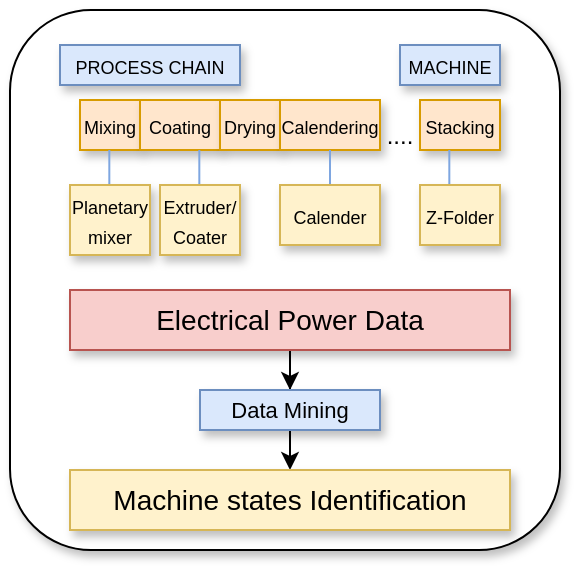 <mxfile version="12.9.11" type="github">
  <diagram id="5-Ww_WRg5YdvWwftIxh6" name="Page-1">
    <mxGraphModel dx="724" dy="537" grid="1" gridSize="10" guides="1" tooltips="1" connect="1" arrows="1" fold="1" page="1" pageScale="1" pageWidth="827" pageHeight="1169" math="0" shadow="0">
      <root>
        <mxCell id="0" />
        <mxCell id="1" parent="0" />
        <mxCell id="unh63Ro2Q2eI0IHf_xE5-1" value="" style="rounded=1;whiteSpace=wrap;html=1;shadow=1;" vertex="1" parent="1">
          <mxGeometry x="235" y="260" width="275" height="270" as="geometry" />
        </mxCell>
        <mxCell id="unh63Ro2Q2eI0IHf_xE5-2" value="&lt;font style=&quot;font-size: 9px&quot;&gt;PROCESS CHAIN&lt;/font&gt;" style="text;html=1;strokeColor=#6c8ebf;fillColor=#dae8fc;align=center;verticalAlign=middle;whiteSpace=wrap;rounded=0;shadow=1;" vertex="1" parent="1">
          <mxGeometry x="260" y="277.5" width="90" height="20" as="geometry" />
        </mxCell>
        <mxCell id="unh63Ro2Q2eI0IHf_xE5-3" value="&lt;font style=&quot;font-size: 9px&quot;&gt;Mixing&lt;/font&gt;" style="rounded=0;whiteSpace=wrap;html=1;shadow=1;fillColor=#ffe6cc;strokeColor=#d79b00;" vertex="1" parent="1">
          <mxGeometry x="270" y="305" width="30" height="25" as="geometry" />
        </mxCell>
        <mxCell id="unh63Ro2Q2eI0IHf_xE5-4" value="&lt;font style=&quot;font-size: 9px&quot;&gt;Coating&lt;br&gt;&lt;/font&gt;" style="rounded=0;whiteSpace=wrap;html=1;shadow=1;fillColor=#ffe6cc;strokeColor=#d79b00;" vertex="1" parent="1">
          <mxGeometry x="300" y="305" width="40" height="25" as="geometry" />
        </mxCell>
        <mxCell id="unh63Ro2Q2eI0IHf_xE5-5" value="&lt;font style=&quot;font-size: 9px&quot;&gt;Drying&lt;br&gt;&lt;/font&gt;" style="rounded=0;whiteSpace=wrap;html=1;shadow=1;fillColor=#ffe6cc;strokeColor=#d79b00;" vertex="1" parent="1">
          <mxGeometry x="340" y="305" width="30" height="25" as="geometry" />
        </mxCell>
        <mxCell id="unh63Ro2Q2eI0IHf_xE5-6" value="&lt;font style=&quot;font-size: 9px&quot;&gt;Calendering&lt;br&gt;&lt;/font&gt;" style="rounded=0;whiteSpace=wrap;html=1;shadow=1;fillColor=#ffe6cc;strokeColor=#d79b00;" vertex="1" parent="1">
          <mxGeometry x="370" y="305" width="50" height="25" as="geometry" />
        </mxCell>
        <mxCell id="unh63Ro2Q2eI0IHf_xE5-7" value="&lt;font style=&quot;font-size: 9px&quot;&gt;Stacking&lt;br&gt;&lt;/font&gt;" style="rounded=0;whiteSpace=wrap;html=1;shadow=1;fillColor=#ffe6cc;strokeColor=#d79b00;" vertex="1" parent="1">
          <mxGeometry x="440" y="305" width="40" height="25" as="geometry" />
        </mxCell>
        <mxCell id="unh63Ro2Q2eI0IHf_xE5-8" value="&lt;font style=&quot;font-size: 9px&quot;&gt;MACHINE&lt;/font&gt;" style="text;html=1;strokeColor=#6c8ebf;fillColor=#dae8fc;align=center;verticalAlign=middle;whiteSpace=wrap;rounded=0;shadow=1;" vertex="1" parent="1">
          <mxGeometry x="430" y="277.5" width="50" height="20" as="geometry" />
        </mxCell>
        <mxCell id="unh63Ro2Q2eI0IHf_xE5-23" style="edgeStyle=orthogonalEdgeStyle;rounded=0;orthogonalLoop=1;jettySize=auto;html=1;exitX=0.5;exitY=1;exitDx=0;exitDy=0;" edge="1" parent="1" source="unh63Ro2Q2eI0IHf_xE5-9" target="unh63Ro2Q2eI0IHf_xE5-21">
          <mxGeometry relative="1" as="geometry" />
        </mxCell>
        <mxCell id="unh63Ro2Q2eI0IHf_xE5-9" value="&lt;font style=&quot;font-size: 14px&quot;&gt;Electrical Power Data&lt;/font&gt;" style="text;html=1;strokeColor=#b85450;fillColor=#f8cecc;align=center;verticalAlign=middle;whiteSpace=wrap;rounded=0;shadow=1;" vertex="1" parent="1">
          <mxGeometry x="265" y="400" width="220" height="30" as="geometry" />
        </mxCell>
        <mxCell id="unh63Ro2Q2eI0IHf_xE5-11" value="" style="endArrow=none;html=1;strokeColor=#7EA6E0;strokeWidth=1;fillColor=#FFD966;entryX=0.5;entryY=1;entryDx=0;entryDy=0;" edge="1" parent="1" target="unh63Ro2Q2eI0IHf_xE5-6">
          <mxGeometry width="50" height="50" relative="1" as="geometry">
            <mxPoint x="395" y="350" as="sourcePoint" />
            <mxPoint x="450" y="320" as="targetPoint" />
          </mxGeometry>
        </mxCell>
        <mxCell id="unh63Ro2Q2eI0IHf_xE5-12" value="&lt;font style=&quot;font-size: 9px&quot;&gt;Calender&lt;br&gt;&lt;/font&gt;" style="rounded=0;whiteSpace=wrap;html=1;shadow=1;fillColor=#fff2cc;strokeColor=#d6b656;" vertex="1" parent="1">
          <mxGeometry x="370" y="347.5" width="50" height="30" as="geometry" />
        </mxCell>
        <mxCell id="unh63Ro2Q2eI0IHf_xE5-13" value="" style="endArrow=none;html=1;strokeColor=#7EA6E0;strokeWidth=1;fillColor=#FFD966;entryX=0.5;entryY=1;entryDx=0;entryDy=0;" edge="1" parent="1">
          <mxGeometry width="50" height="50" relative="1" as="geometry">
            <mxPoint x="454.66" y="350" as="sourcePoint" />
            <mxPoint x="454.66" y="330" as="targetPoint" />
          </mxGeometry>
        </mxCell>
        <mxCell id="unh63Ro2Q2eI0IHf_xE5-14" value="&lt;font style=&quot;font-size: 9px&quot;&gt;Z-Folder&lt;br&gt;&lt;/font&gt;" style="rounded=0;whiteSpace=wrap;html=1;shadow=1;fillColor=#fff2cc;strokeColor=#d6b656;" vertex="1" parent="1">
          <mxGeometry x="440" y="347.5" width="40" height="30" as="geometry" />
        </mxCell>
        <mxCell id="unh63Ro2Q2eI0IHf_xE5-15" value="" style="endArrow=none;html=1;strokeColor=#7EA6E0;strokeWidth=1;fillColor=#FFD966;entryX=0.5;entryY=1;entryDx=0;entryDy=0;" edge="1" parent="1">
          <mxGeometry width="50" height="50" relative="1" as="geometry">
            <mxPoint x="329.66" y="350" as="sourcePoint" />
            <mxPoint x="329.66" y="330" as="targetPoint" />
          </mxGeometry>
        </mxCell>
        <mxCell id="unh63Ro2Q2eI0IHf_xE5-16" value="" style="endArrow=none;html=1;strokeColor=#7EA6E0;strokeWidth=1;fillColor=#FFD966;entryX=0.5;entryY=1;entryDx=0;entryDy=0;" edge="1" parent="1">
          <mxGeometry width="50" height="50" relative="1" as="geometry">
            <mxPoint x="284.66" y="350" as="sourcePoint" />
            <mxPoint x="284.66" y="330" as="targetPoint" />
          </mxGeometry>
        </mxCell>
        <mxCell id="unh63Ro2Q2eI0IHf_xE5-17" value="&lt;span style=&quot;font-size: 9px&quot;&gt;Planetary mixer&lt;/span&gt;" style="rounded=0;whiteSpace=wrap;html=1;shadow=1;fillColor=#fff2cc;strokeColor=#d6b656;" vertex="1" parent="1">
          <mxGeometry x="265" y="347.5" width="40" height="35" as="geometry" />
        </mxCell>
        <mxCell id="unh63Ro2Q2eI0IHf_xE5-18" value="&lt;font style=&quot;font-size: 9px&quot;&gt;Extruder/ Coater&lt;br&gt;&lt;/font&gt;" style="rounded=0;whiteSpace=wrap;html=1;shadow=1;fillColor=#fff2cc;strokeColor=#d6b656;" vertex="1" parent="1">
          <mxGeometry x="310" y="347.5" width="40" height="35" as="geometry" />
        </mxCell>
        <mxCell id="unh63Ro2Q2eI0IHf_xE5-19" value="...." style="text;html=1;strokeColor=none;fillColor=none;align=center;verticalAlign=middle;whiteSpace=wrap;rounded=0;shadow=1;" vertex="1" parent="1">
          <mxGeometry x="410" y="313" width="40" height="20" as="geometry" />
        </mxCell>
        <mxCell id="unh63Ro2Q2eI0IHf_xE5-25" style="edgeStyle=orthogonalEdgeStyle;rounded=0;orthogonalLoop=1;jettySize=auto;html=1;exitX=0.5;exitY=1;exitDx=0;exitDy=0;entryX=0.5;entryY=0;entryDx=0;entryDy=0;" edge="1" parent="1" source="unh63Ro2Q2eI0IHf_xE5-21" target="unh63Ro2Q2eI0IHf_xE5-24">
          <mxGeometry relative="1" as="geometry" />
        </mxCell>
        <mxCell id="unh63Ro2Q2eI0IHf_xE5-21" value="&lt;font style=&quot;font-size: 11px&quot;&gt;Data Mining&lt;/font&gt;" style="text;html=1;strokeColor=#6c8ebf;fillColor=#dae8fc;align=center;verticalAlign=middle;whiteSpace=wrap;rounded=0;shadow=1;" vertex="1" parent="1">
          <mxGeometry x="330" y="450" width="90" height="20" as="geometry" />
        </mxCell>
        <mxCell id="unh63Ro2Q2eI0IHf_xE5-24" value="&lt;span style=&quot;font-size: 14px&quot;&gt;Machine states Identification&lt;/span&gt;" style="text;html=1;strokeColor=#d6b656;fillColor=#fff2cc;align=center;verticalAlign=middle;whiteSpace=wrap;rounded=0;shadow=1;" vertex="1" parent="1">
          <mxGeometry x="265" y="490" width="220" height="30" as="geometry" />
        </mxCell>
      </root>
    </mxGraphModel>
  </diagram>
</mxfile>
